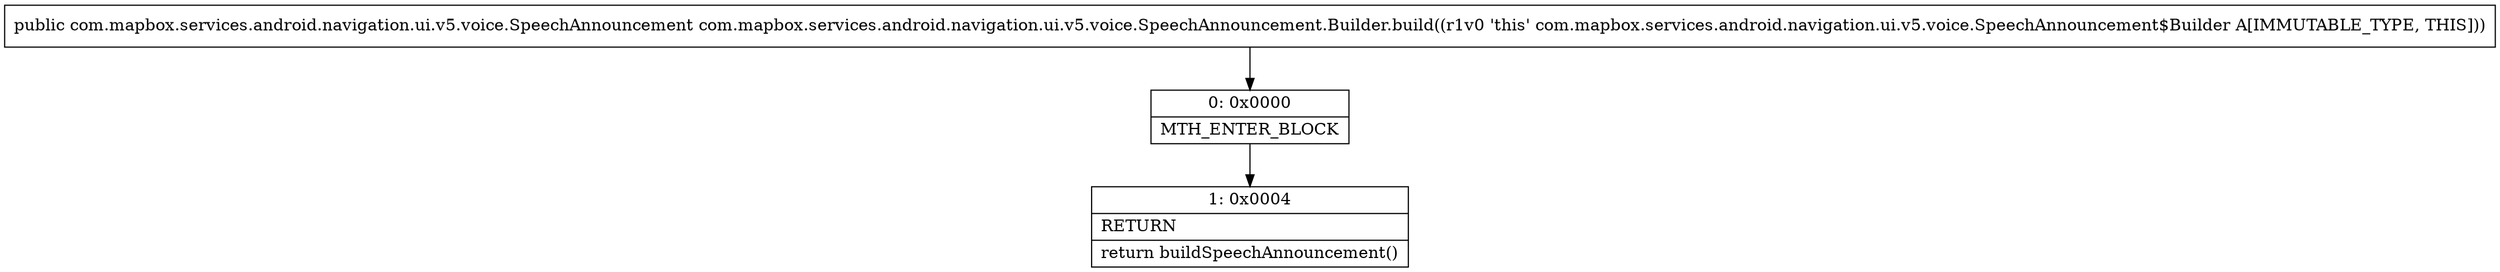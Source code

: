 digraph "CFG forcom.mapbox.services.android.navigation.ui.v5.voice.SpeechAnnouncement.Builder.build()Lcom\/mapbox\/services\/android\/navigation\/ui\/v5\/voice\/SpeechAnnouncement;" {
Node_0 [shape=record,label="{0\:\ 0x0000|MTH_ENTER_BLOCK\l}"];
Node_1 [shape=record,label="{1\:\ 0x0004|RETURN\l|return buildSpeechAnnouncement()\l}"];
MethodNode[shape=record,label="{public com.mapbox.services.android.navigation.ui.v5.voice.SpeechAnnouncement com.mapbox.services.android.navigation.ui.v5.voice.SpeechAnnouncement.Builder.build((r1v0 'this' com.mapbox.services.android.navigation.ui.v5.voice.SpeechAnnouncement$Builder A[IMMUTABLE_TYPE, THIS])) }"];
MethodNode -> Node_0;
Node_0 -> Node_1;
}

